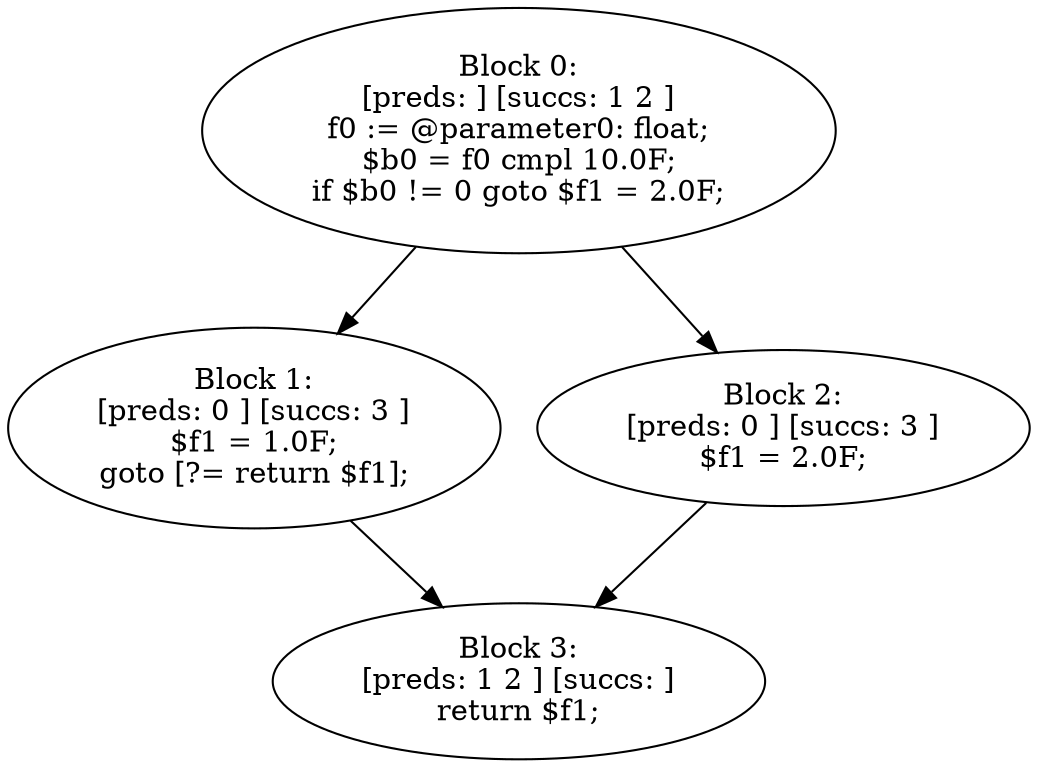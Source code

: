 digraph "unitGraph" {
    "Block 0:
[preds: ] [succs: 1 2 ]
f0 := @parameter0: float;
$b0 = f0 cmpl 10.0F;
if $b0 != 0 goto $f1 = 2.0F;
"
    "Block 1:
[preds: 0 ] [succs: 3 ]
$f1 = 1.0F;
goto [?= return $f1];
"
    "Block 2:
[preds: 0 ] [succs: 3 ]
$f1 = 2.0F;
"
    "Block 3:
[preds: 1 2 ] [succs: ]
return $f1;
"
    "Block 0:
[preds: ] [succs: 1 2 ]
f0 := @parameter0: float;
$b0 = f0 cmpl 10.0F;
if $b0 != 0 goto $f1 = 2.0F;
"->"Block 1:
[preds: 0 ] [succs: 3 ]
$f1 = 1.0F;
goto [?= return $f1];
";
    "Block 0:
[preds: ] [succs: 1 2 ]
f0 := @parameter0: float;
$b0 = f0 cmpl 10.0F;
if $b0 != 0 goto $f1 = 2.0F;
"->"Block 2:
[preds: 0 ] [succs: 3 ]
$f1 = 2.0F;
";
    "Block 1:
[preds: 0 ] [succs: 3 ]
$f1 = 1.0F;
goto [?= return $f1];
"->"Block 3:
[preds: 1 2 ] [succs: ]
return $f1;
";
    "Block 2:
[preds: 0 ] [succs: 3 ]
$f1 = 2.0F;
"->"Block 3:
[preds: 1 2 ] [succs: ]
return $f1;
";
}
